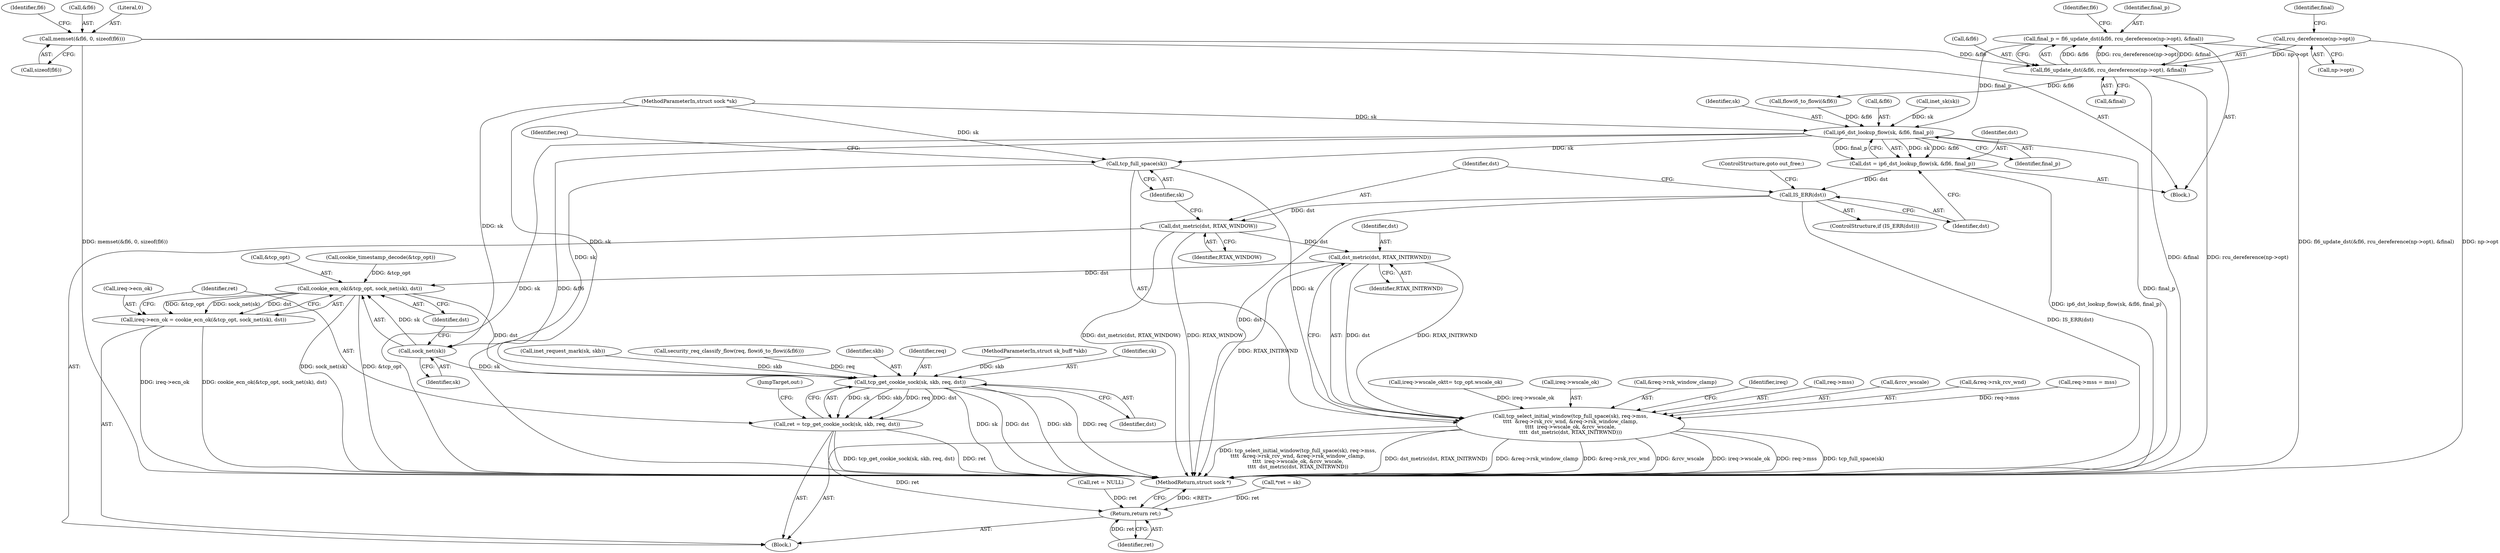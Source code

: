 digraph "0_linux_45f6fad84cc305103b28d73482b344d7f5b76f39_14@API" {
"1000443" [label="(Call,final_p = fl6_update_dst(&fl6, rcu_dereference(np->opt), &final))"];
"1000445" [label="(Call,fl6_update_dst(&fl6, rcu_dereference(np->opt), &final))"];
"1000425" [label="(Call,memset(&fl6, 0, sizeof(fl6)))"];
"1000448" [label="(Call,rcu_dereference(np->opt))"];
"1000497" [label="(Call,ip6_dst_lookup_flow(sk, &fl6, final_p))"];
"1000495" [label="(Call,dst = ip6_dst_lookup_flow(sk, &fl6, final_p))"];
"1000503" [label="(Call,IS_ERR(dst))"];
"1000506" [label="(Call,dst_metric(dst, RTAX_WINDOW))"];
"1000528" [label="(Call,dst_metric(dst, RTAX_INITRWND))"];
"1000509" [label="(Call,tcp_select_initial_window(tcp_full_space(sk), req->mss,\n\t\t\t\t  &req->rsk_rcv_wnd, &req->rsk_window_clamp,\n\t\t\t\t  ireq->wscale_ok, &rcv_wscale,\n\t\t\t\t  dst_metric(dst, RTAX_INITRWND)))"];
"1000540" [label="(Call,cookie_ecn_ok(&tcp_opt, sock_net(sk), dst))"];
"1000536" [label="(Call,ireq->ecn_ok = cookie_ecn_ok(&tcp_opt, sock_net(sk), dst))"];
"1000548" [label="(Call,tcp_get_cookie_sock(sk, skb, req, dst))"];
"1000546" [label="(Call,ret = tcp_get_cookie_sock(sk, skb, req, dst))"];
"1000554" [label="(Return,return ret;)"];
"1000510" [label="(Call,tcp_full_space(sk))"];
"1000543" [label="(Call,sock_net(sk))"];
"1000497" [label="(Call,ip6_dst_lookup_flow(sk, &fl6, final_p))"];
"1000135" [label="(Call,*ret = sk)"];
"1000507" [label="(Identifier,dst)"];
"1000543" [label="(Call,sock_net(sk))"];
"1000198" [label="(Call,ret = NULL)"];
"1000104" [label="(MethodParameterIn,struct sock *sk)"];
"1000501" [label="(Identifier,final_p)"];
"1000492" [label="(Call,flowi6_to_flowi(&fl6))"];
"1000373" [label="(Call,ireq->wscale_ok\t\t= tcp_opt.wscale_ok)"];
"1000351" [label="(Call,inet_request_mark(sk, skb))"];
"1000546" [label="(Call,ret = tcp_get_cookie_sock(sk, skb, req, dst))"];
"1000528" [label="(Call,dst_metric(dst, RTAX_INITRWND))"];
"1000433" [label="(Identifier,fl6)"];
"1000554" [label="(Return,return ret;)"];
"1000448" [label="(Call,rcu_dereference(np->opt))"];
"1000425" [label="(Call,memset(&fl6, 0, sizeof(fl6)))"];
"1000498" [label="(Identifier,sk)"];
"1000496" [label="(Identifier,dst)"];
"1000194" [label="(Call,cookie_timestamp_decode(&tcp_opt))"];
"1000552" [label="(Identifier,dst)"];
"1000499" [label="(Call,&fl6)"];
"1000490" [label="(Call,security_req_classify_flow(req, flowi6_to_flowi(&fl6)))"];
"1000506" [label="(Call,dst_metric(dst, RTAX_WINDOW))"];
"1000555" [label="(Identifier,ret)"];
"1000444" [label="(Identifier,final_p)"];
"1000529" [label="(Identifier,dst)"];
"1000541" [label="(Call,&tcp_opt)"];
"1000536" [label="(Call,ireq->ecn_ok = cookie_ecn_ok(&tcp_opt, sock_net(sk), dst))"];
"1000445" [label="(Call,fl6_update_dst(&fl6, rcu_dereference(np->opt), &final))"];
"1000553" [label="(JumpTarget,out:)"];
"1000456" [label="(Identifier,fl6)"];
"1000545" [label="(Identifier,dst)"];
"1000550" [label="(Identifier,skb)"];
"1000511" [label="(Identifier,sk)"];
"1000502" [label="(ControlStructure,if (IS_ERR(dst)))"];
"1000443" [label="(Call,final_p = fl6_update_dst(&fl6, rcu_dereference(np->opt), &final))"];
"1000504" [label="(Identifier,dst)"];
"1000530" [label="(Identifier,RTAX_INITRWND)"];
"1000547" [label="(Identifier,ret)"];
"1000510" [label="(Call,tcp_full_space(sk))"];
"1000523" [label="(Call,ireq->wscale_ok)"];
"1000426" [label="(Call,&fl6)"];
"1000519" [label="(Call,&req->rsk_window_clamp)"];
"1000503" [label="(Call,IS_ERR(dst))"];
"1000429" [label="(Call,sizeof(fl6))"];
"1000533" [label="(Identifier,ireq)"];
"1000537" [label="(Call,ireq->ecn_ok)"];
"1000428" [label="(Literal,0)"];
"1000487" [label="(Call,inet_sk(sk))"];
"1000544" [label="(Identifier,sk)"];
"1000548" [label="(Call,tcp_get_cookie_sock(sk, skb, req, dst))"];
"1000452" [label="(Call,&final)"];
"1000453" [label="(Identifier,final)"];
"1000512" [label="(Call,req->mss)"];
"1000526" [label="(Call,&rcv_wscale)"];
"1000551" [label="(Identifier,req)"];
"1000508" [label="(Identifier,RTAX_WINDOW)"];
"1000561" [label="(MethodReturn,struct sock *)"];
"1000505" [label="(ControlStructure,goto out_free;)"];
"1000105" [label="(MethodParameterIn,struct sk_buff *skb)"];
"1000446" [label="(Call,&fl6)"];
"1000495" [label="(Call,dst = ip6_dst_lookup_flow(sk, &fl6, final_p))"];
"1000106" [label="(Block,)"];
"1000540" [label="(Call,cookie_ecn_ok(&tcp_opt, sock_net(sk), dst))"];
"1000509" [label="(Call,tcp_select_initial_window(tcp_full_space(sk), req->mss,\n\t\t\t\t  &req->rsk_rcv_wnd, &req->rsk_window_clamp,\n\t\t\t\t  ireq->wscale_ok, &rcv_wscale,\n\t\t\t\t  dst_metric(dst, RTAX_INITRWND)))"];
"1000421" [label="(Block,)"];
"1000449" [label="(Call,np->opt)"];
"1000515" [label="(Call,&req->rsk_rcv_wnd)"];
"1000549" [label="(Identifier,sk)"];
"1000513" [label="(Identifier,req)"];
"1000231" [label="(Call,req->mss = mss)"];
"1000443" -> "1000421"  [label="AST: "];
"1000443" -> "1000445"  [label="CFG: "];
"1000444" -> "1000443"  [label="AST: "];
"1000445" -> "1000443"  [label="AST: "];
"1000456" -> "1000443"  [label="CFG: "];
"1000443" -> "1000561"  [label="DDG: fl6_update_dst(&fl6, rcu_dereference(np->opt), &final)"];
"1000445" -> "1000443"  [label="DDG: &fl6"];
"1000445" -> "1000443"  [label="DDG: rcu_dereference(np->opt)"];
"1000445" -> "1000443"  [label="DDG: &final"];
"1000443" -> "1000497"  [label="DDG: final_p"];
"1000445" -> "1000452"  [label="CFG: "];
"1000446" -> "1000445"  [label="AST: "];
"1000448" -> "1000445"  [label="AST: "];
"1000452" -> "1000445"  [label="AST: "];
"1000445" -> "1000561"  [label="DDG: &final"];
"1000445" -> "1000561"  [label="DDG: rcu_dereference(np->opt)"];
"1000425" -> "1000445"  [label="DDG: &fl6"];
"1000448" -> "1000445"  [label="DDG: np->opt"];
"1000445" -> "1000492"  [label="DDG: &fl6"];
"1000425" -> "1000421"  [label="AST: "];
"1000425" -> "1000429"  [label="CFG: "];
"1000426" -> "1000425"  [label="AST: "];
"1000428" -> "1000425"  [label="AST: "];
"1000429" -> "1000425"  [label="AST: "];
"1000433" -> "1000425"  [label="CFG: "];
"1000425" -> "1000561"  [label="DDG: memset(&fl6, 0, sizeof(fl6))"];
"1000448" -> "1000449"  [label="CFG: "];
"1000449" -> "1000448"  [label="AST: "];
"1000453" -> "1000448"  [label="CFG: "];
"1000448" -> "1000561"  [label="DDG: np->opt"];
"1000497" -> "1000495"  [label="AST: "];
"1000497" -> "1000501"  [label="CFG: "];
"1000498" -> "1000497"  [label="AST: "];
"1000499" -> "1000497"  [label="AST: "];
"1000501" -> "1000497"  [label="AST: "];
"1000495" -> "1000497"  [label="CFG: "];
"1000497" -> "1000561"  [label="DDG: sk"];
"1000497" -> "1000561"  [label="DDG: &fl6"];
"1000497" -> "1000561"  [label="DDG: final_p"];
"1000497" -> "1000495"  [label="DDG: sk"];
"1000497" -> "1000495"  [label="DDG: &fl6"];
"1000497" -> "1000495"  [label="DDG: final_p"];
"1000487" -> "1000497"  [label="DDG: sk"];
"1000104" -> "1000497"  [label="DDG: sk"];
"1000492" -> "1000497"  [label="DDG: &fl6"];
"1000497" -> "1000510"  [label="DDG: sk"];
"1000495" -> "1000421"  [label="AST: "];
"1000496" -> "1000495"  [label="AST: "];
"1000504" -> "1000495"  [label="CFG: "];
"1000495" -> "1000561"  [label="DDG: ip6_dst_lookup_flow(sk, &fl6, final_p)"];
"1000495" -> "1000503"  [label="DDG: dst"];
"1000503" -> "1000502"  [label="AST: "];
"1000503" -> "1000504"  [label="CFG: "];
"1000504" -> "1000503"  [label="AST: "];
"1000505" -> "1000503"  [label="CFG: "];
"1000507" -> "1000503"  [label="CFG: "];
"1000503" -> "1000561"  [label="DDG: IS_ERR(dst)"];
"1000503" -> "1000561"  [label="DDG: dst"];
"1000503" -> "1000506"  [label="DDG: dst"];
"1000506" -> "1000106"  [label="AST: "];
"1000506" -> "1000508"  [label="CFG: "];
"1000507" -> "1000506"  [label="AST: "];
"1000508" -> "1000506"  [label="AST: "];
"1000511" -> "1000506"  [label="CFG: "];
"1000506" -> "1000561"  [label="DDG: dst_metric(dst, RTAX_WINDOW)"];
"1000506" -> "1000561"  [label="DDG: RTAX_WINDOW"];
"1000506" -> "1000528"  [label="DDG: dst"];
"1000528" -> "1000509"  [label="AST: "];
"1000528" -> "1000530"  [label="CFG: "];
"1000529" -> "1000528"  [label="AST: "];
"1000530" -> "1000528"  [label="AST: "];
"1000509" -> "1000528"  [label="CFG: "];
"1000528" -> "1000561"  [label="DDG: RTAX_INITRWND"];
"1000528" -> "1000509"  [label="DDG: dst"];
"1000528" -> "1000509"  [label="DDG: RTAX_INITRWND"];
"1000528" -> "1000540"  [label="DDG: dst"];
"1000509" -> "1000106"  [label="AST: "];
"1000510" -> "1000509"  [label="AST: "];
"1000512" -> "1000509"  [label="AST: "];
"1000515" -> "1000509"  [label="AST: "];
"1000519" -> "1000509"  [label="AST: "];
"1000523" -> "1000509"  [label="AST: "];
"1000526" -> "1000509"  [label="AST: "];
"1000533" -> "1000509"  [label="CFG: "];
"1000509" -> "1000561"  [label="DDG: tcp_select_initial_window(tcp_full_space(sk), req->mss,\n\t\t\t\t  &req->rsk_rcv_wnd, &req->rsk_window_clamp,\n\t\t\t\t  ireq->wscale_ok, &rcv_wscale,\n\t\t\t\t  dst_metric(dst, RTAX_INITRWND))"];
"1000509" -> "1000561"  [label="DDG: dst_metric(dst, RTAX_INITRWND)"];
"1000509" -> "1000561"  [label="DDG: &req->rsk_window_clamp"];
"1000509" -> "1000561"  [label="DDG: &req->rsk_rcv_wnd"];
"1000509" -> "1000561"  [label="DDG: &rcv_wscale"];
"1000509" -> "1000561"  [label="DDG: ireq->wscale_ok"];
"1000509" -> "1000561"  [label="DDG: req->mss"];
"1000509" -> "1000561"  [label="DDG: tcp_full_space(sk)"];
"1000510" -> "1000509"  [label="DDG: sk"];
"1000231" -> "1000509"  [label="DDG: req->mss"];
"1000373" -> "1000509"  [label="DDG: ireq->wscale_ok"];
"1000540" -> "1000536"  [label="AST: "];
"1000540" -> "1000545"  [label="CFG: "];
"1000541" -> "1000540"  [label="AST: "];
"1000543" -> "1000540"  [label="AST: "];
"1000545" -> "1000540"  [label="AST: "];
"1000536" -> "1000540"  [label="CFG: "];
"1000540" -> "1000561"  [label="DDG: sock_net(sk)"];
"1000540" -> "1000561"  [label="DDG: &tcp_opt"];
"1000540" -> "1000536"  [label="DDG: &tcp_opt"];
"1000540" -> "1000536"  [label="DDG: sock_net(sk)"];
"1000540" -> "1000536"  [label="DDG: dst"];
"1000194" -> "1000540"  [label="DDG: &tcp_opt"];
"1000543" -> "1000540"  [label="DDG: sk"];
"1000540" -> "1000548"  [label="DDG: dst"];
"1000536" -> "1000106"  [label="AST: "];
"1000537" -> "1000536"  [label="AST: "];
"1000547" -> "1000536"  [label="CFG: "];
"1000536" -> "1000561"  [label="DDG: cookie_ecn_ok(&tcp_opt, sock_net(sk), dst)"];
"1000536" -> "1000561"  [label="DDG: ireq->ecn_ok"];
"1000548" -> "1000546"  [label="AST: "];
"1000548" -> "1000552"  [label="CFG: "];
"1000549" -> "1000548"  [label="AST: "];
"1000550" -> "1000548"  [label="AST: "];
"1000551" -> "1000548"  [label="AST: "];
"1000552" -> "1000548"  [label="AST: "];
"1000546" -> "1000548"  [label="CFG: "];
"1000548" -> "1000561"  [label="DDG: skb"];
"1000548" -> "1000561"  [label="DDG: req"];
"1000548" -> "1000561"  [label="DDG: sk"];
"1000548" -> "1000561"  [label="DDG: dst"];
"1000548" -> "1000546"  [label="DDG: sk"];
"1000548" -> "1000546"  [label="DDG: skb"];
"1000548" -> "1000546"  [label="DDG: req"];
"1000548" -> "1000546"  [label="DDG: dst"];
"1000543" -> "1000548"  [label="DDG: sk"];
"1000104" -> "1000548"  [label="DDG: sk"];
"1000351" -> "1000548"  [label="DDG: skb"];
"1000105" -> "1000548"  [label="DDG: skb"];
"1000490" -> "1000548"  [label="DDG: req"];
"1000546" -> "1000106"  [label="AST: "];
"1000547" -> "1000546"  [label="AST: "];
"1000553" -> "1000546"  [label="CFG: "];
"1000546" -> "1000561"  [label="DDG: tcp_get_cookie_sock(sk, skb, req, dst)"];
"1000546" -> "1000561"  [label="DDG: ret"];
"1000546" -> "1000554"  [label="DDG: ret"];
"1000554" -> "1000106"  [label="AST: "];
"1000554" -> "1000555"  [label="CFG: "];
"1000555" -> "1000554"  [label="AST: "];
"1000561" -> "1000554"  [label="CFG: "];
"1000554" -> "1000561"  [label="DDG: <RET>"];
"1000555" -> "1000554"  [label="DDG: ret"];
"1000198" -> "1000554"  [label="DDG: ret"];
"1000135" -> "1000554"  [label="DDG: ret"];
"1000510" -> "1000511"  [label="CFG: "];
"1000511" -> "1000510"  [label="AST: "];
"1000513" -> "1000510"  [label="CFG: "];
"1000104" -> "1000510"  [label="DDG: sk"];
"1000510" -> "1000543"  [label="DDG: sk"];
"1000543" -> "1000544"  [label="CFG: "];
"1000544" -> "1000543"  [label="AST: "];
"1000545" -> "1000543"  [label="CFG: "];
"1000104" -> "1000543"  [label="DDG: sk"];
}
